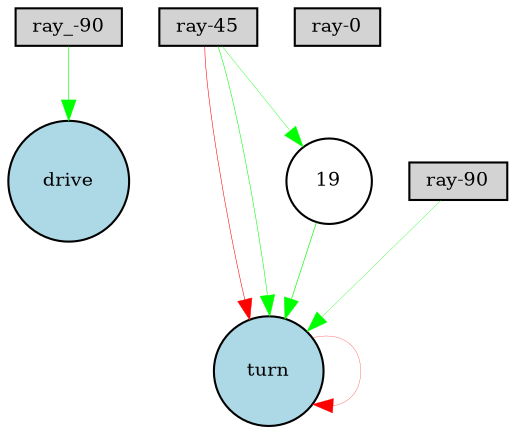digraph {
	node [fontsize=9 height=0.2 shape=circle width=0.2]
	"ray_-90" [fillcolor=lightgray shape=box style=filled]
	"ray-45" [fillcolor=lightgray shape=box style=filled]
	"ray-0" [fillcolor=lightgray shape=box style=filled]
	"ray-45" [fillcolor=lightgray shape=box style=filled]
	"ray-90" [fillcolor=lightgray shape=box style=filled]
	drive [fillcolor=lightblue style=filled]
	turn [fillcolor=lightblue style=filled]
	19 [fillcolor=white style=filled]
	"ray-45" -> turn [color=red penwidth=0.26042376727968597 style=solid]
	"ray-45" -> turn [color=green penwidth=0.2610494080614105 style=solid]
	"ray-90" -> turn [color=green penwidth=0.15316356684440796 style=solid]
	turn -> turn [color=red penwidth=0.12914345321211335 style=solid]
	"ray_-90" -> drive [color=green penwidth=0.3019373305874282 style=solid]
	"ray-45" -> 19 [color=green penwidth=0.18082764721985595 style=solid]
	19 -> turn [color=green penwidth=0.31475114448816055 style=solid]
}
